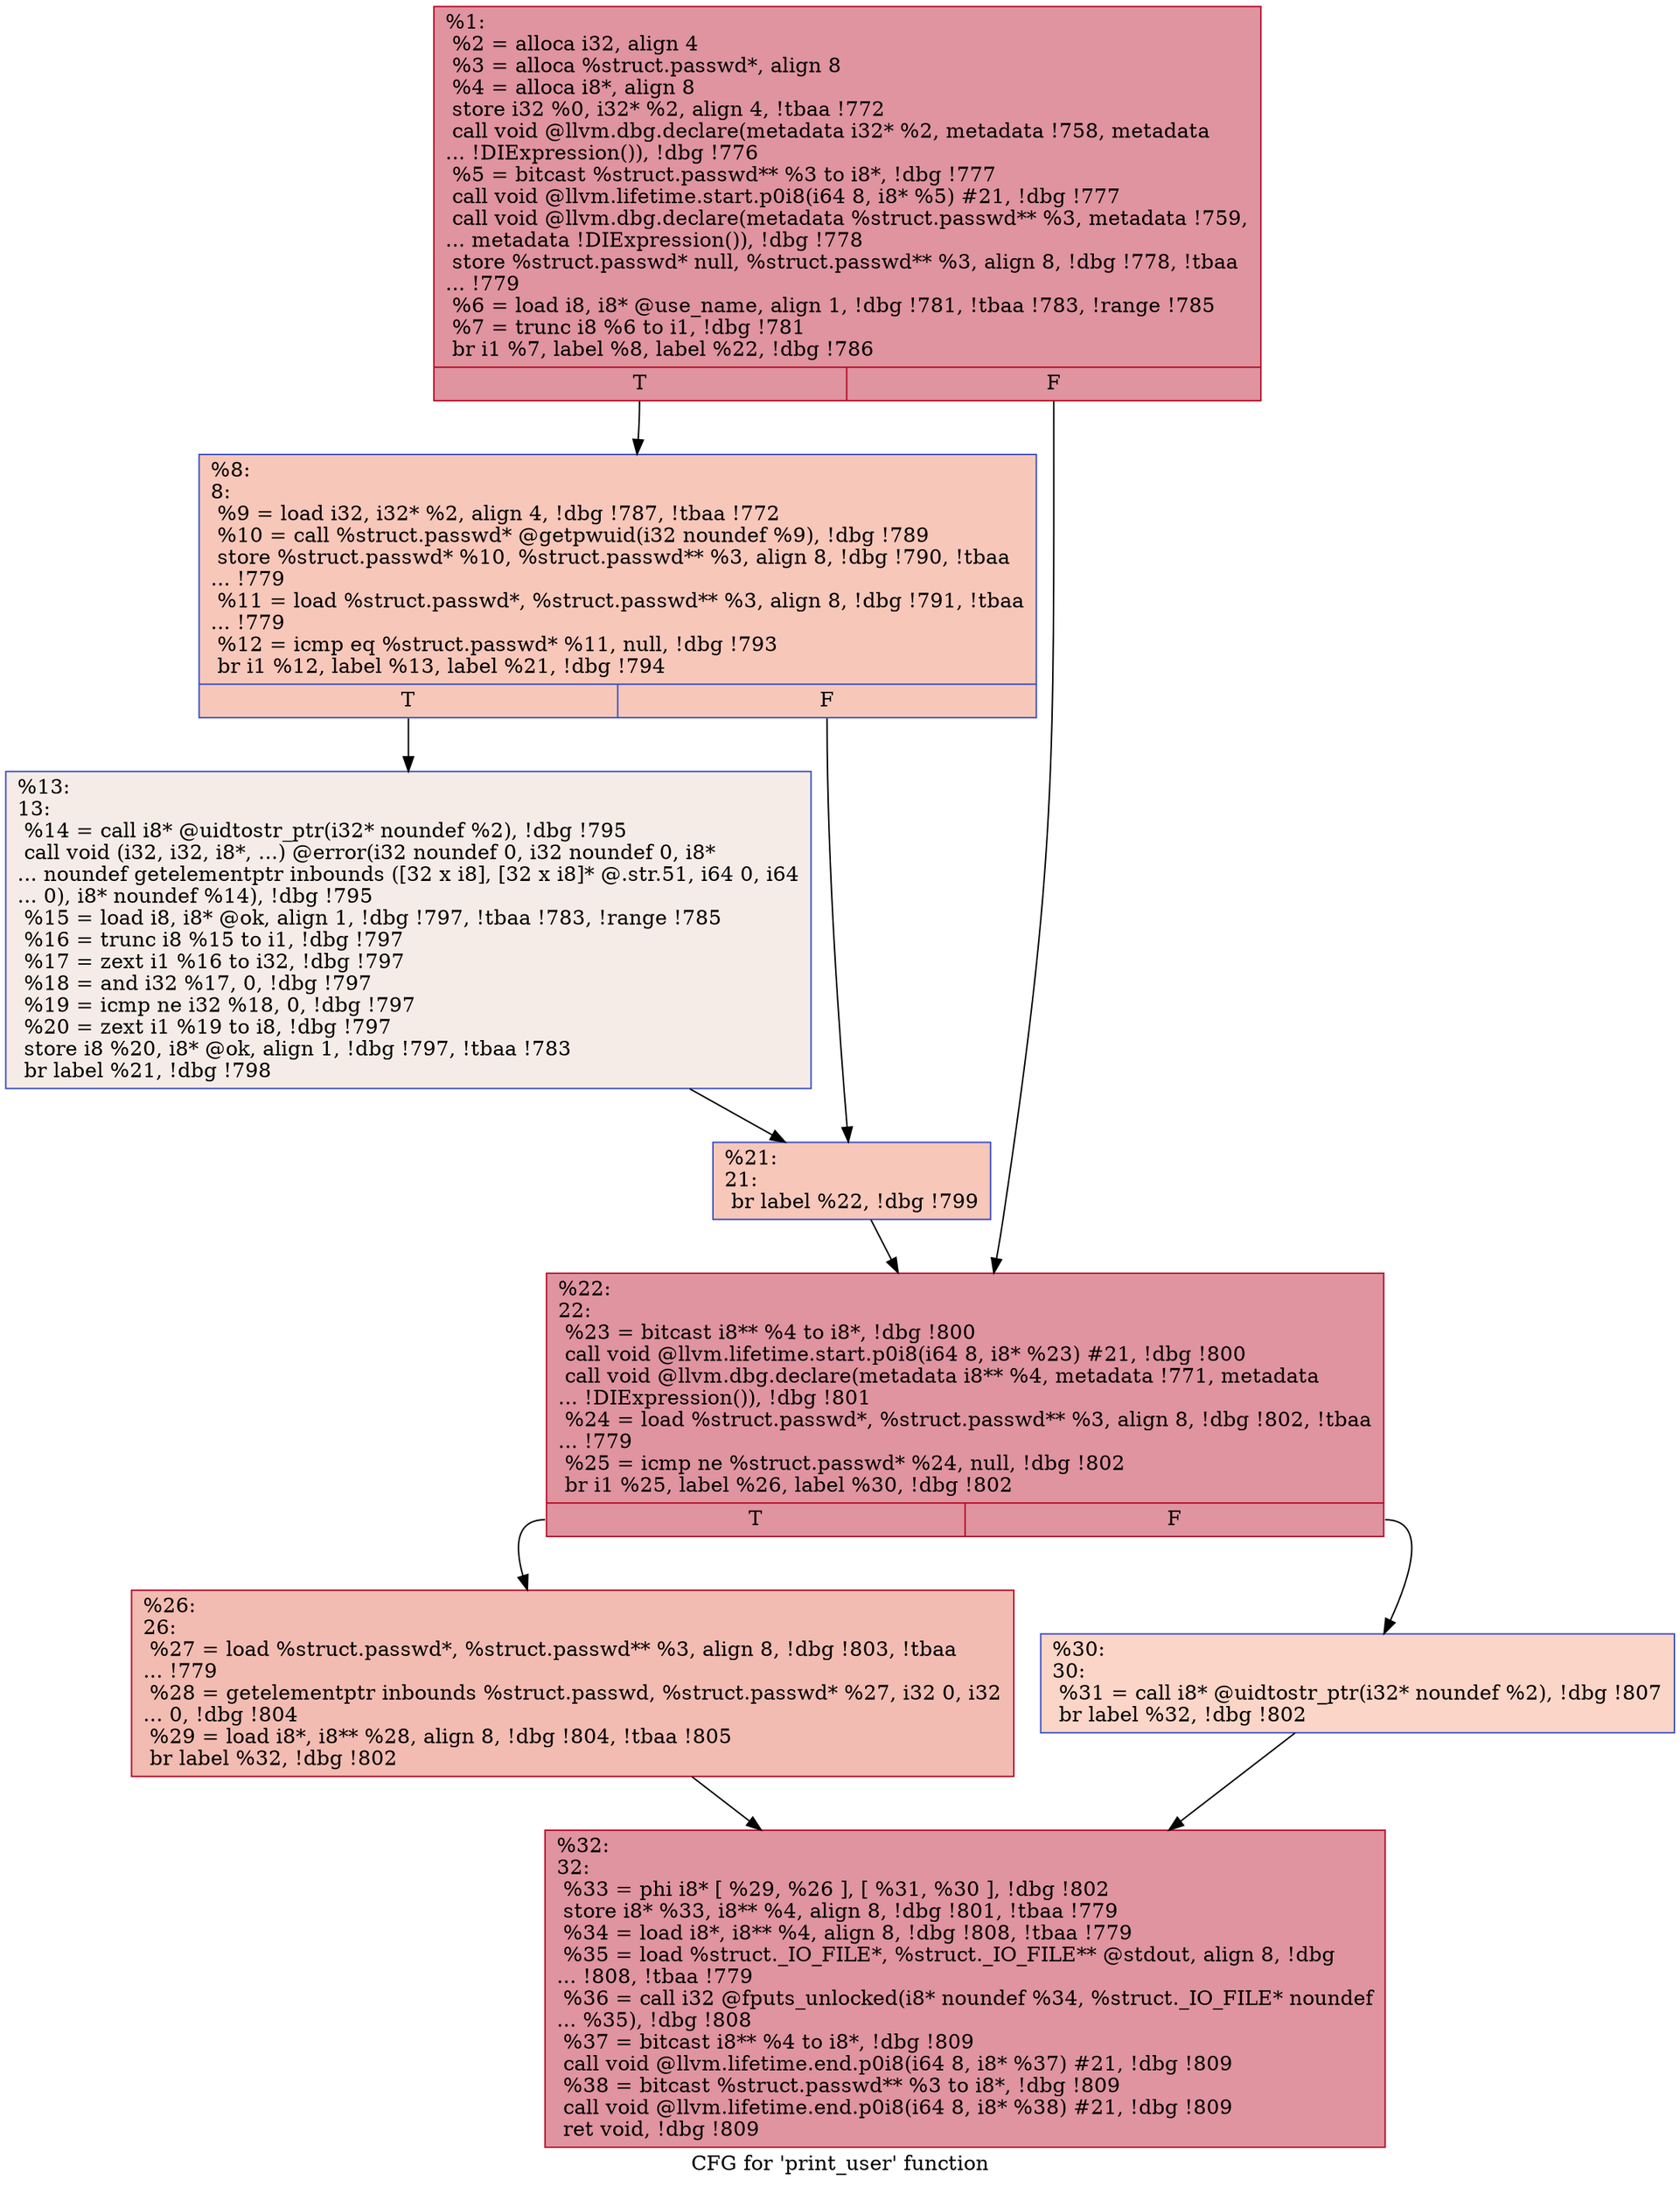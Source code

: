 digraph "CFG for 'print_user' function" {
	label="CFG for 'print_user' function";

	Node0x976bf0 [shape=record,color="#b70d28ff", style=filled, fillcolor="#b70d2870",label="{%1:\l  %2 = alloca i32, align 4\l  %3 = alloca %struct.passwd*, align 8\l  %4 = alloca i8*, align 8\l  store i32 %0, i32* %2, align 4, !tbaa !772\l  call void @llvm.dbg.declare(metadata i32* %2, metadata !758, metadata\l... !DIExpression()), !dbg !776\l  %5 = bitcast %struct.passwd** %3 to i8*, !dbg !777\l  call void @llvm.lifetime.start.p0i8(i64 8, i8* %5) #21, !dbg !777\l  call void @llvm.dbg.declare(metadata %struct.passwd** %3, metadata !759,\l... metadata !DIExpression()), !dbg !778\l  store %struct.passwd* null, %struct.passwd** %3, align 8, !dbg !778, !tbaa\l... !779\l  %6 = load i8, i8* @use_name, align 1, !dbg !781, !tbaa !783, !range !785\l  %7 = trunc i8 %6 to i1, !dbg !781\l  br i1 %7, label %8, label %22, !dbg !786\l|{<s0>T|<s1>F}}"];
	Node0x976bf0:s0 -> Node0x976c40;
	Node0x976bf0:s1 -> Node0x976d30;
	Node0x976c40 [shape=record,color="#3d50c3ff", style=filled, fillcolor="#ec7f6370",label="{%8:\l8:                                                \l  %9 = load i32, i32* %2, align 4, !dbg !787, !tbaa !772\l  %10 = call %struct.passwd* @getpwuid(i32 noundef %9), !dbg !789\l  store %struct.passwd* %10, %struct.passwd** %3, align 8, !dbg !790, !tbaa\l... !779\l  %11 = load %struct.passwd*, %struct.passwd** %3, align 8, !dbg !791, !tbaa\l... !779\l  %12 = icmp eq %struct.passwd* %11, null, !dbg !793\l  br i1 %12, label %13, label %21, !dbg !794\l|{<s0>T|<s1>F}}"];
	Node0x976c40:s0 -> Node0x976c90;
	Node0x976c40:s1 -> Node0x976ce0;
	Node0x976c90 [shape=record,color="#3d50c3ff", style=filled, fillcolor="#ead5c970",label="{%13:\l13:                                               \l  %14 = call i8* @uidtostr_ptr(i32* noundef %2), !dbg !795\l  call void (i32, i32, i8*, ...) @error(i32 noundef 0, i32 noundef 0, i8*\l... noundef getelementptr inbounds ([32 x i8], [32 x i8]* @.str.51, i64 0, i64\l... 0), i8* noundef %14), !dbg !795\l  %15 = load i8, i8* @ok, align 1, !dbg !797, !tbaa !783, !range !785\l  %16 = trunc i8 %15 to i1, !dbg !797\l  %17 = zext i1 %16 to i32, !dbg !797\l  %18 = and i32 %17, 0, !dbg !797\l  %19 = icmp ne i32 %18, 0, !dbg !797\l  %20 = zext i1 %19 to i8, !dbg !797\l  store i8 %20, i8* @ok, align 1, !dbg !797, !tbaa !783\l  br label %21, !dbg !798\l}"];
	Node0x976c90 -> Node0x976ce0;
	Node0x976ce0 [shape=record,color="#3d50c3ff", style=filled, fillcolor="#ec7f6370",label="{%21:\l21:                                               \l  br label %22, !dbg !799\l}"];
	Node0x976ce0 -> Node0x976d30;
	Node0x976d30 [shape=record,color="#b70d28ff", style=filled, fillcolor="#b70d2870",label="{%22:\l22:                                               \l  %23 = bitcast i8** %4 to i8*, !dbg !800\l  call void @llvm.lifetime.start.p0i8(i64 8, i8* %23) #21, !dbg !800\l  call void @llvm.dbg.declare(metadata i8** %4, metadata !771, metadata\l... !DIExpression()), !dbg !801\l  %24 = load %struct.passwd*, %struct.passwd** %3, align 8, !dbg !802, !tbaa\l... !779\l  %25 = icmp ne %struct.passwd* %24, null, !dbg !802\l  br i1 %25, label %26, label %30, !dbg !802\l|{<s0>T|<s1>F}}"];
	Node0x976d30:s0 -> Node0x976d80;
	Node0x976d30:s1 -> Node0x976dd0;
	Node0x976d80 [shape=record,color="#b70d28ff", style=filled, fillcolor="#e1675170",label="{%26:\l26:                                               \l  %27 = load %struct.passwd*, %struct.passwd** %3, align 8, !dbg !803, !tbaa\l... !779\l  %28 = getelementptr inbounds %struct.passwd, %struct.passwd* %27, i32 0, i32\l... 0, !dbg !804\l  %29 = load i8*, i8** %28, align 8, !dbg !804, !tbaa !805\l  br label %32, !dbg !802\l}"];
	Node0x976d80 -> Node0x976e20;
	Node0x976dd0 [shape=record,color="#3d50c3ff", style=filled, fillcolor="#f5a08170",label="{%30:\l30:                                               \l  %31 = call i8* @uidtostr_ptr(i32* noundef %2), !dbg !807\l  br label %32, !dbg !802\l}"];
	Node0x976dd0 -> Node0x976e20;
	Node0x976e20 [shape=record,color="#b70d28ff", style=filled, fillcolor="#b70d2870",label="{%32:\l32:                                               \l  %33 = phi i8* [ %29, %26 ], [ %31, %30 ], !dbg !802\l  store i8* %33, i8** %4, align 8, !dbg !801, !tbaa !779\l  %34 = load i8*, i8** %4, align 8, !dbg !808, !tbaa !779\l  %35 = load %struct._IO_FILE*, %struct._IO_FILE** @stdout, align 8, !dbg\l... !808, !tbaa !779\l  %36 = call i32 @fputs_unlocked(i8* noundef %34, %struct._IO_FILE* noundef\l... %35), !dbg !808\l  %37 = bitcast i8** %4 to i8*, !dbg !809\l  call void @llvm.lifetime.end.p0i8(i64 8, i8* %37) #21, !dbg !809\l  %38 = bitcast %struct.passwd** %3 to i8*, !dbg !809\l  call void @llvm.lifetime.end.p0i8(i64 8, i8* %38) #21, !dbg !809\l  ret void, !dbg !809\l}"];
}
